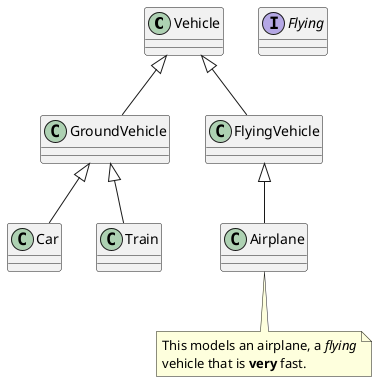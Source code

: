 @startuml

class Vehicle
class Car
class GroundVehicle
class Airplane
note bottom of Airplane
This models an airplane, a //flying//
vehicle that is **very** fast.
end note

interface Flying
class FlyingVehicle
class Train

GroundVehicle <|-- Car
Vehicle <|-- GroundVehicle
FlyingVehicle <|-- Airplane
Vehicle <|-- FlyingVehicle
GroundVehicle <|-- Train
@enduml
